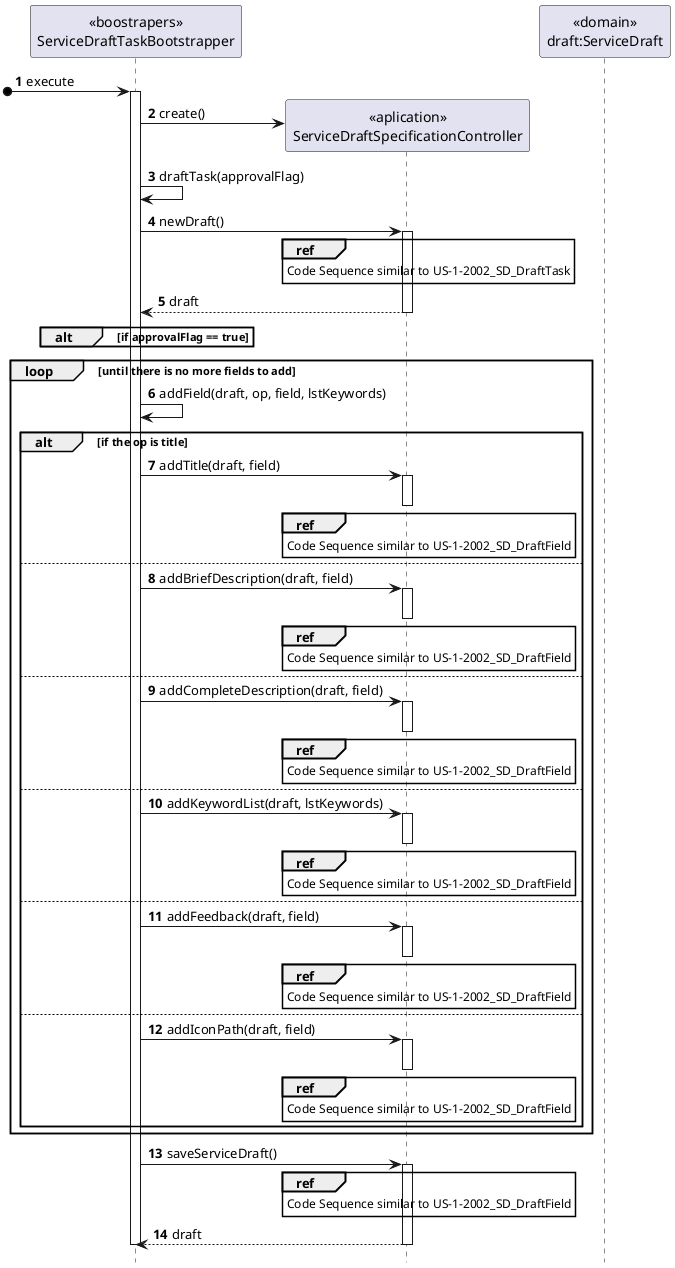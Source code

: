@startuml
autonumber
hide footbox

participant "<<boostrapers>>\nServiceDraftTaskBootstrapper" as BOOT
participant "<<aplication>>\nServiceDraftSpecificationController" as CTRL
participant "<<domain>>\ndraft:ServiceDraft" as SER

[o-> BOOT : execute

activate BOOT
BOOT -> CTRL** : create()

BOOT -> BOOT : draftTask(approvalFlag)

BOOT -> CTRL : newDraft()
activate CTRL
ref over CTRL
Code Sequence similar to US-1-2002_SD_DraftTask
end ref
CTRL --> BOOT : draft
deactivate CTRL

alt if approvalFlag == true

end





loop until there is no more fields to add
BOOT -> BOOT : addField(draft, op, field, lstKeywords)
alt if the op is title
BOOT -> CTRL : addTitle(draft, field)
activate CTRL
ref over CTRL
Code Sequence similar to US-1-2002_SD_DraftField
end ref
deactivate CTRL
else
BOOT -> CTRL : addBriefDescription(draft, field)
activate CTRL
ref over CTRL
Code Sequence similar to US-1-2002_SD_DraftField
end ref
deactivate CTRL
else
BOOT -> CTRL : addCompleteDescription(draft, field)
activate CTRL
ref over CTRL
Code Sequence similar to US-1-2002_SD_DraftField
end ref
deactivate CTRL
else
BOOT -> CTRL : addKeywordList(draft, lstKeywords)
activate CTRL
ref over CTRL
Code Sequence similar to US-1-2002_SD_DraftField
end ref
deactivate CTRL
else
BOOT -> CTRL : addFeedback(draft, field)
activate CTRL
ref over CTRL
Code Sequence similar to US-1-2002_SD_DraftField
end ref
deactivate CTRL
else
BOOT -> CTRL : addIconPath(draft, field)
activate CTRL
ref over CTRL
Code Sequence similar to US-1-2002_SD_DraftField
end ref
deactivate CTRL
end
end

BOOT -> CTRL : saveServiceDraft()
activate CTRL
ref over CTRL
Code Sequence similar to US-1-2002_SD_DraftField
end ref
CTRL --> BOOT : draft
deactivate CTRL
deactivate BOOT

@enduml